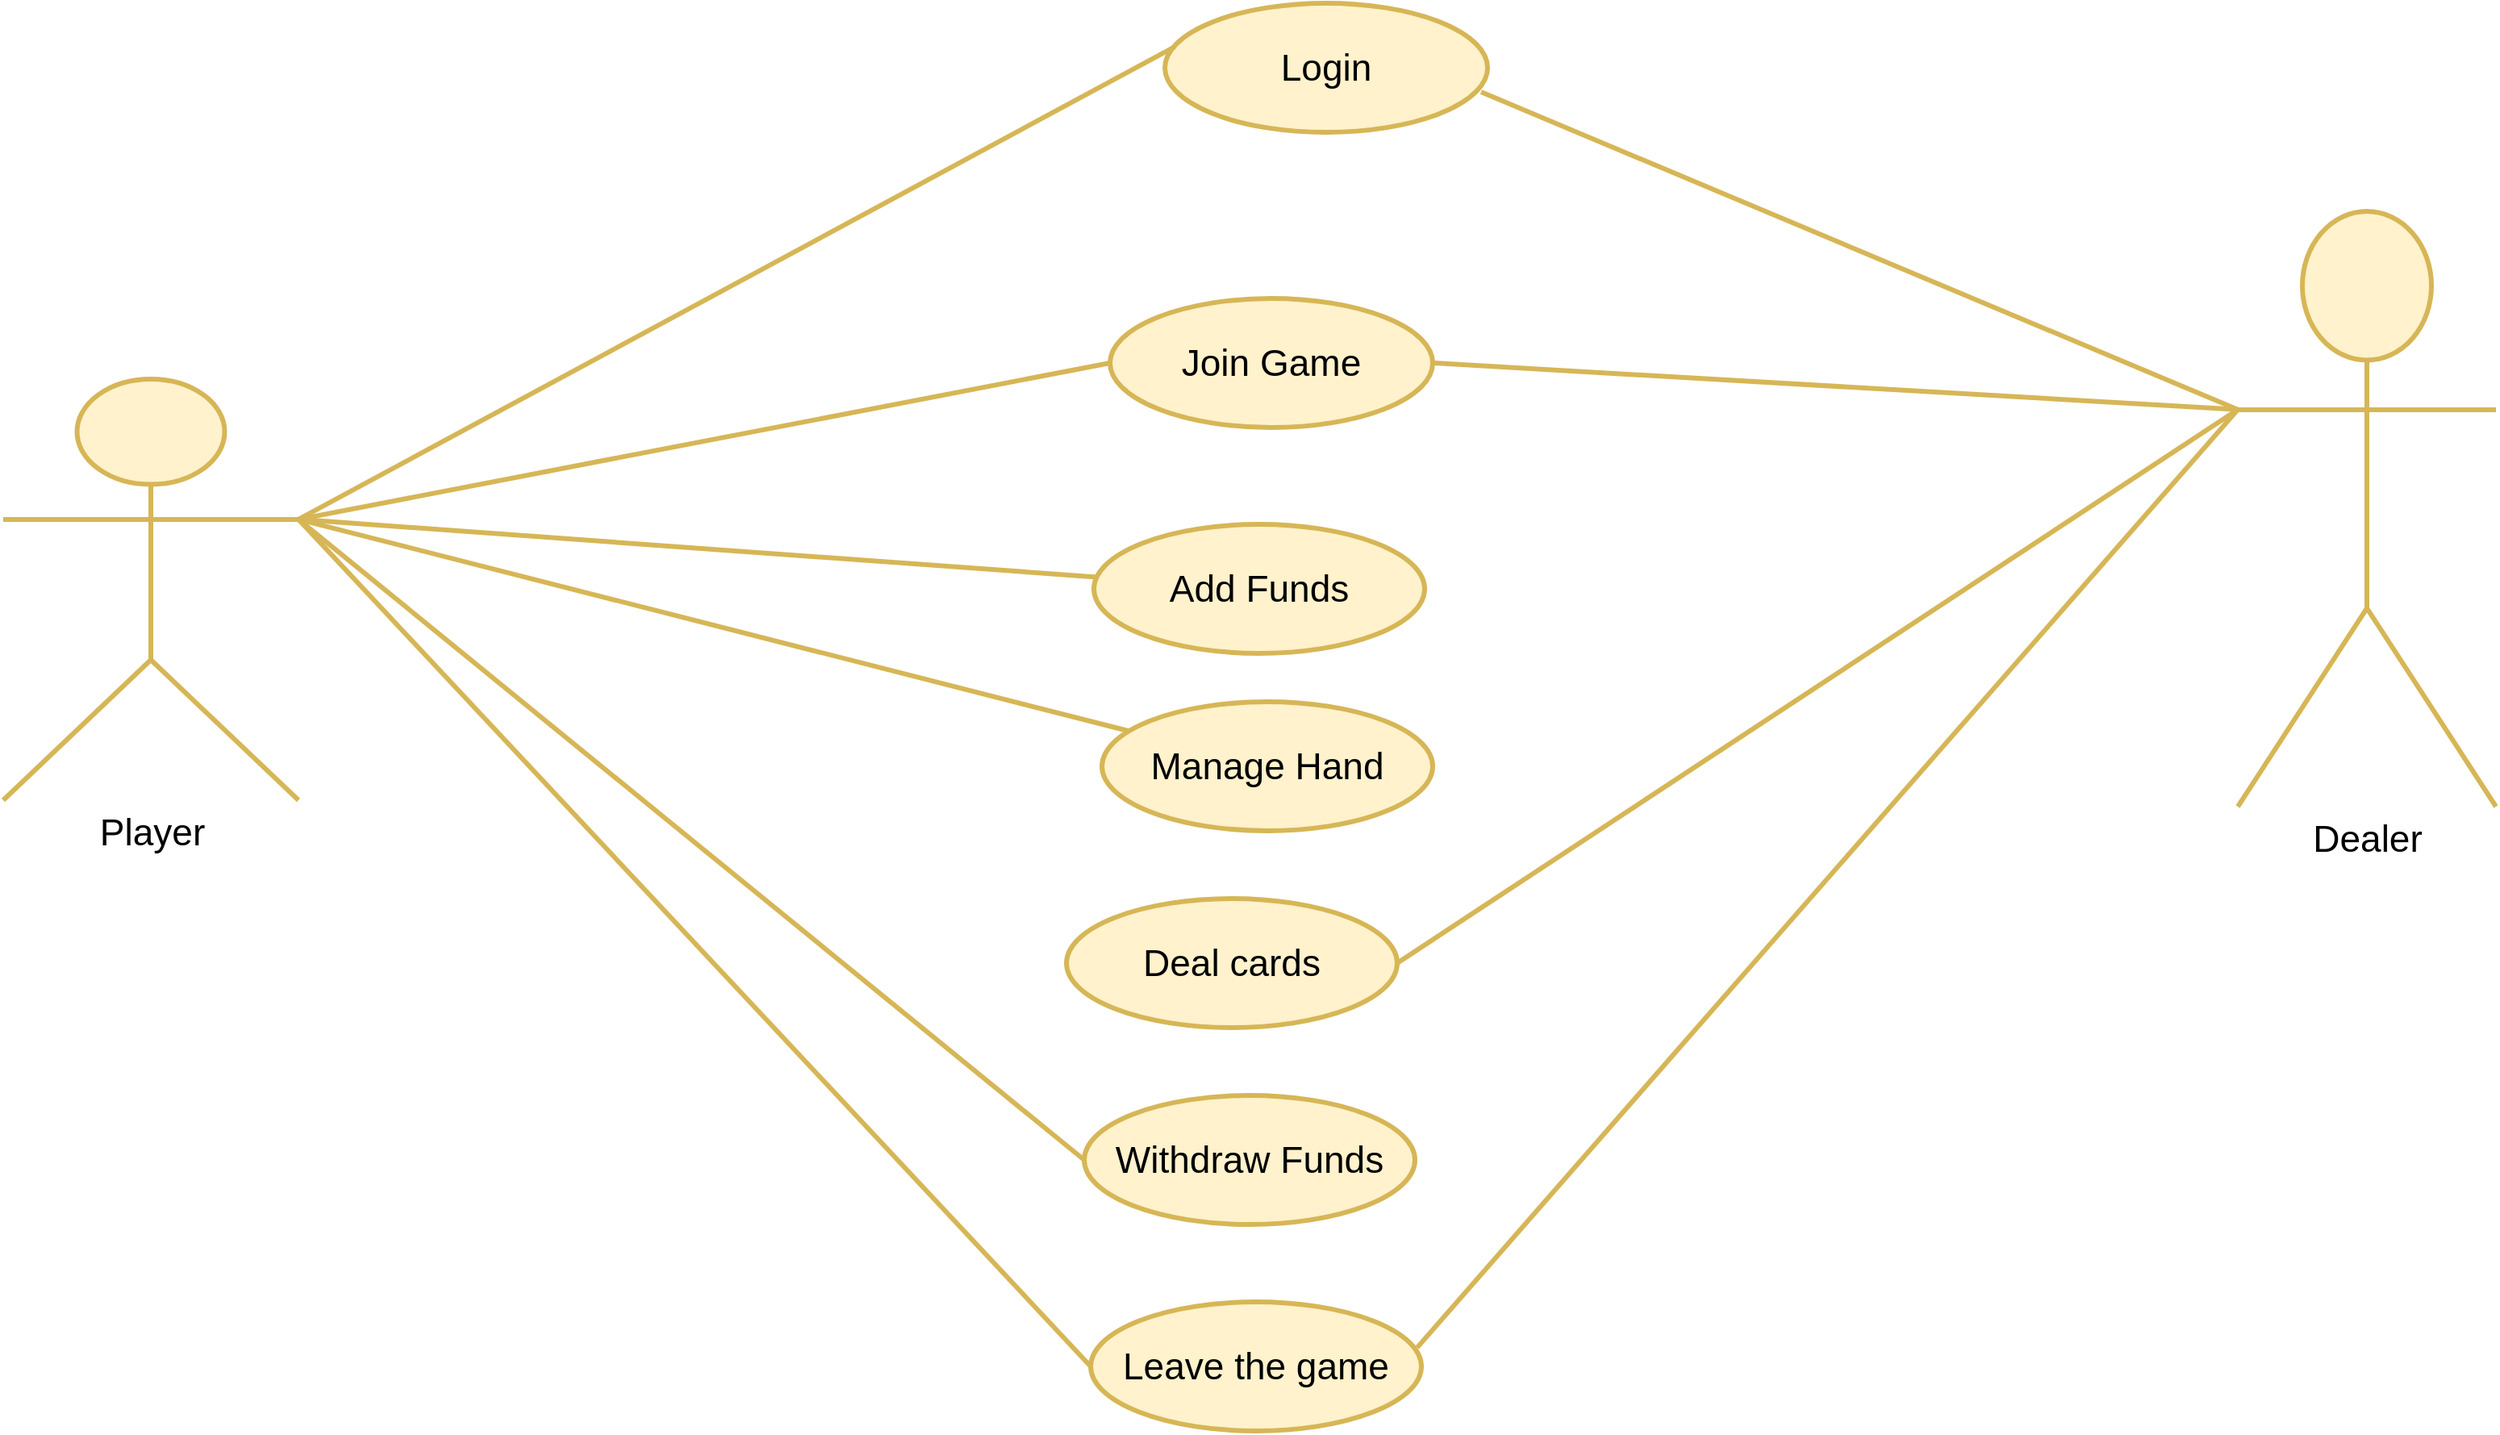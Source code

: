 <mxfile version="24.7.17">
  <diagram id="R2lEEEUBdFMjLlhIrx00" name="Page-1">
    <mxGraphModel grid="0" page="0" gridSize="10" guides="0" tooltips="1" connect="1" arrows="1" fold="1" pageScale="1" pageWidth="850" pageHeight="1100" math="0" shadow="0" extFonts="Permanent Marker^https://fonts.googleapis.com/css?family=Permanent+Marker">
      <root>
        <mxCell id="0" />
        <mxCell id="1" parent="0" />
        <mxCell id="lv8XwaAhsmV5lhqvwmhc-1" value="Player" style="shape=umlActor;verticalLabelPosition=bottom;verticalAlign=top;html=1;outlineConnect=0;fontSize=23;strokeWidth=3;fillColor=#fff2cc;strokeColor=#d6b656;" vertex="1" parent="1">
          <mxGeometry x="-26" y="120" width="183" height="261" as="geometry" />
        </mxCell>
        <mxCell id="lv8XwaAhsmV5lhqvwmhc-3" value="Join Game" style="ellipse;whiteSpace=wrap;html=1;fontSize=23;strokeWidth=3;fillColor=#fff2cc;strokeColor=#d6b656;" vertex="1" parent="1">
          <mxGeometry x="660" y="70" width="200" height="80" as="geometry" />
        </mxCell>
        <mxCell id="lv8XwaAhsmV5lhqvwmhc-5" value="Manage Hand" style="ellipse;whiteSpace=wrap;html=1;fontSize=23;strokeWidth=3;fillColor=#fff2cc;strokeColor=#d6b656;" vertex="1" parent="1">
          <mxGeometry x="655" y="320" width="205" height="80" as="geometry" />
        </mxCell>
        <mxCell id="lv8XwaAhsmV5lhqvwmhc-6" value="Withdraw Funds" style="ellipse;whiteSpace=wrap;html=1;fontSize=23;strokeWidth=3;fillColor=#fff2cc;strokeColor=#d6b656;" vertex="1" parent="1">
          <mxGeometry x="644" y="564" width="205" height="80" as="geometry" />
        </mxCell>
        <mxCell id="lv8XwaAhsmV5lhqvwmhc-7" value="Leave the game" style="ellipse;whiteSpace=wrap;html=1;fontSize=23;strokeWidth=3;fillColor=#fff2cc;strokeColor=#d6b656;" vertex="1" parent="1">
          <mxGeometry x="648" y="692" width="205" height="80" as="geometry" />
        </mxCell>
        <mxCell id="lv8XwaAhsmV5lhqvwmhc-8" value="Dealer" style="shape=umlActor;verticalLabelPosition=bottom;verticalAlign=top;html=1;outlineConnect=0;fontSize=23;strokeWidth=3;fillColor=#fff2cc;strokeColor=#d6b656;" vertex="1" parent="1">
          <mxGeometry x="1359" y="16" width="160" height="369" as="geometry" />
        </mxCell>
        <mxCell id="lv8XwaAhsmV5lhqvwmhc-9" value="Add Funds" style="ellipse;whiteSpace=wrap;html=1;fontSize=23;strokeWidth=3;fillColor=#fff2cc;strokeColor=#d6b656;" vertex="1" parent="1">
          <mxGeometry x="650" y="210" width="205" height="80" as="geometry" />
        </mxCell>
        <mxCell id="wcZ-rEzvD_bDUfHbQaW4-4" value="" style="endArrow=none;html=1;rounded=0;entryX=0;entryY=0.333;entryDx=0;entryDy=0;entryPerimeter=0;exitX=1;exitY=0.5;exitDx=0;exitDy=0;fontSize=23;strokeWidth=3;fillColor=#fff2cc;strokeColor=#d6b656;" edge="1" parent="1" source="lv8XwaAhsmV5lhqvwmhc-3" target="lv8XwaAhsmV5lhqvwmhc-8">
          <mxGeometry width="50" height="50" relative="1" as="geometry">
            <mxPoint x="1100" y="370" as="sourcePoint" />
            <mxPoint x="1150" y="320" as="targetPoint" />
          </mxGeometry>
        </mxCell>
        <mxCell id="wcZ-rEzvD_bDUfHbQaW4-5" value="" style="endArrow=none;html=1;rounded=0;exitX=0.987;exitY=0.354;exitDx=0;exitDy=0;exitPerimeter=0;entryX=0;entryY=0.333;entryDx=0;entryDy=0;entryPerimeter=0;fontSize=23;strokeWidth=3;fillColor=#fff2cc;strokeColor=#d6b656;" edge="1" parent="1" source="lv8XwaAhsmV5lhqvwmhc-7" target="lv8XwaAhsmV5lhqvwmhc-8">
          <mxGeometry width="50" height="50" relative="1" as="geometry">
            <mxPoint x="1100" y="370" as="sourcePoint" />
            <mxPoint x="1480" y="410" as="targetPoint" />
          </mxGeometry>
        </mxCell>
        <mxCell id="wcZ-rEzvD_bDUfHbQaW4-6" value="" style="endArrow=none;html=1;rounded=0;fontSize=23;strokeWidth=3;exitX=1;exitY=0.333;exitDx=0;exitDy=0;exitPerimeter=0;fillColor=#fff2cc;strokeColor=#d6b656;" edge="1" parent="1" target="lv8XwaAhsmV5lhqvwmhc-9" source="lv8XwaAhsmV5lhqvwmhc-1">
          <mxGeometry width="50" height="50" relative="1" as="geometry">
            <mxPoint x="240" y="440" as="sourcePoint" />
            <mxPoint x="290" y="390" as="targetPoint" />
          </mxGeometry>
        </mxCell>
        <mxCell id="wcZ-rEzvD_bDUfHbQaW4-7" value="" style="endArrow=none;html=1;rounded=0;entryX=0;entryY=0.5;entryDx=0;entryDy=0;exitX=1;exitY=0.333;exitDx=0;exitDy=0;exitPerimeter=0;fontSize=23;strokeWidth=3;fillColor=#fff2cc;strokeColor=#d6b656;" edge="1" parent="1" source="lv8XwaAhsmV5lhqvwmhc-1" target="lv8XwaAhsmV5lhqvwmhc-3">
          <mxGeometry width="50" height="50" relative="1" as="geometry">
            <mxPoint x="230" y="412.53" as="sourcePoint" />
            <mxPoint x="668" y="249.53" as="targetPoint" />
          </mxGeometry>
        </mxCell>
        <mxCell id="wcZ-rEzvD_bDUfHbQaW4-8" value="" style="endArrow=none;html=1;rounded=0;entryX=0;entryY=0.5;entryDx=0;entryDy=0;fontSize=23;strokeWidth=3;exitX=1;exitY=0.333;exitDx=0;exitDy=0;exitPerimeter=0;fillColor=#fff2cc;strokeColor=#d6b656;" edge="1" parent="1" target="lv8XwaAhsmV5lhqvwmhc-6" source="lv8XwaAhsmV5lhqvwmhc-1">
          <mxGeometry width="50" height="50" relative="1" as="geometry">
            <mxPoint x="240" y="440" as="sourcePoint" />
            <mxPoint x="628.032" y="467.924" as="targetPoint" />
          </mxGeometry>
        </mxCell>
        <mxCell id="wcZ-rEzvD_bDUfHbQaW4-9" value="" style="endArrow=none;html=1;rounded=0;entryX=0;entryY=0.5;entryDx=0;entryDy=0;exitX=1;exitY=0.333;exitDx=0;exitDy=0;exitPerimeter=0;fontSize=23;strokeWidth=3;fillColor=#fff2cc;strokeColor=#d6b656;" edge="1" parent="1" source="lv8XwaAhsmV5lhqvwmhc-1" target="lv8XwaAhsmV5lhqvwmhc-7">
          <mxGeometry width="50" height="50" relative="1" as="geometry">
            <mxPoint x="250" y="440" as="sourcePoint" />
            <mxPoint x="645" y="590" as="targetPoint" />
          </mxGeometry>
        </mxCell>
        <mxCell id="wcZ-rEzvD_bDUfHbQaW4-10" value="" style="endArrow=none;html=1;rounded=0;fontSize=23;strokeWidth=3;exitX=1;exitY=0.333;exitDx=0;exitDy=0;exitPerimeter=0;fillColor=#fff2cc;strokeColor=#d6b656;" edge="1" parent="1" target="lv8XwaAhsmV5lhqvwmhc-5" source="lv8XwaAhsmV5lhqvwmhc-1">
          <mxGeometry width="50" height="50" relative="1" as="geometry">
            <mxPoint x="240" y="440" as="sourcePoint" />
            <mxPoint x="290" y="390" as="targetPoint" />
          </mxGeometry>
        </mxCell>
        <mxCell id="wcZ-rEzvD_bDUfHbQaW4-11" value="Deal cards" style="ellipse;whiteSpace=wrap;html=1;fontSize=23;strokeWidth=3;fillColor=#fff2cc;strokeColor=#d6b656;" vertex="1" parent="1">
          <mxGeometry x="633" y="442" width="205" height="80" as="geometry" />
        </mxCell>
        <mxCell id="wcZ-rEzvD_bDUfHbQaW4-12" value="" style="endArrow=none;html=1;rounded=0;exitX=1;exitY=0.5;exitDx=0;exitDy=0;entryX=0;entryY=0.333;entryDx=0;entryDy=0;entryPerimeter=0;fontSize=23;strokeWidth=3;fillColor=#fff2cc;strokeColor=#d6b656;" edge="1" parent="1" target="lv8XwaAhsmV5lhqvwmhc-8" source="wcZ-rEzvD_bDUfHbQaW4-11">
          <mxGeometry width="50" height="50" relative="1" as="geometry">
            <mxPoint x="849.67" y="528.84" as="sourcePoint" />
            <mxPoint x="1478" y="410" as="targetPoint" />
          </mxGeometry>
        </mxCell>
        <mxCell id="TWHVcWH0doDpn_9uBiK5-5" value="Login" style="ellipse;whiteSpace=wrap;html=1;fontSize=23;strokeWidth=3;fillColor=#fff2cc;strokeColor=#d6b656;" vertex="1" parent="1">
          <mxGeometry x="694" y="-113" width="200" height="80" as="geometry" />
        </mxCell>
        <mxCell id="TWHVcWH0doDpn_9uBiK5-6" value="" style="endArrow=none;html=1;rounded=0;entryX=0.03;entryY=0.338;entryDx=0;entryDy=0;fontSize=23;strokeWidth=3;exitX=1;exitY=0.333;exitDx=0;exitDy=0;exitPerimeter=0;entryPerimeter=0;fillColor=#fff2cc;strokeColor=#d6b656;" edge="1" parent="1" source="lv8XwaAhsmV5lhqvwmhc-1" target="TWHVcWH0doDpn_9uBiK5-5">
          <mxGeometry width="50" height="50" relative="1" as="geometry">
            <mxPoint x="247" y="432" as="sourcePoint" />
            <mxPoint x="665" y="-188" as="targetPoint" />
          </mxGeometry>
        </mxCell>
        <mxCell id="TWHVcWH0doDpn_9uBiK5-7" value="" style="endArrow=none;html=1;rounded=0;exitX=0.98;exitY=0.688;exitDx=0;exitDy=0;fontSize=23;strokeWidth=3;entryX=0;entryY=0.333;entryDx=0;entryDy=0;entryPerimeter=0;exitPerimeter=0;fillColor=#fff2cc;strokeColor=#d6b656;" edge="1" parent="1" source="TWHVcWH0doDpn_9uBiK5-5" target="lv8XwaAhsmV5lhqvwmhc-8">
          <mxGeometry width="50" height="50" relative="1" as="geometry">
            <mxPoint x="854" y="-197" as="sourcePoint" />
            <mxPoint x="1484" y="408" as="targetPoint" />
          </mxGeometry>
        </mxCell>
      </root>
    </mxGraphModel>
  </diagram>
</mxfile>
